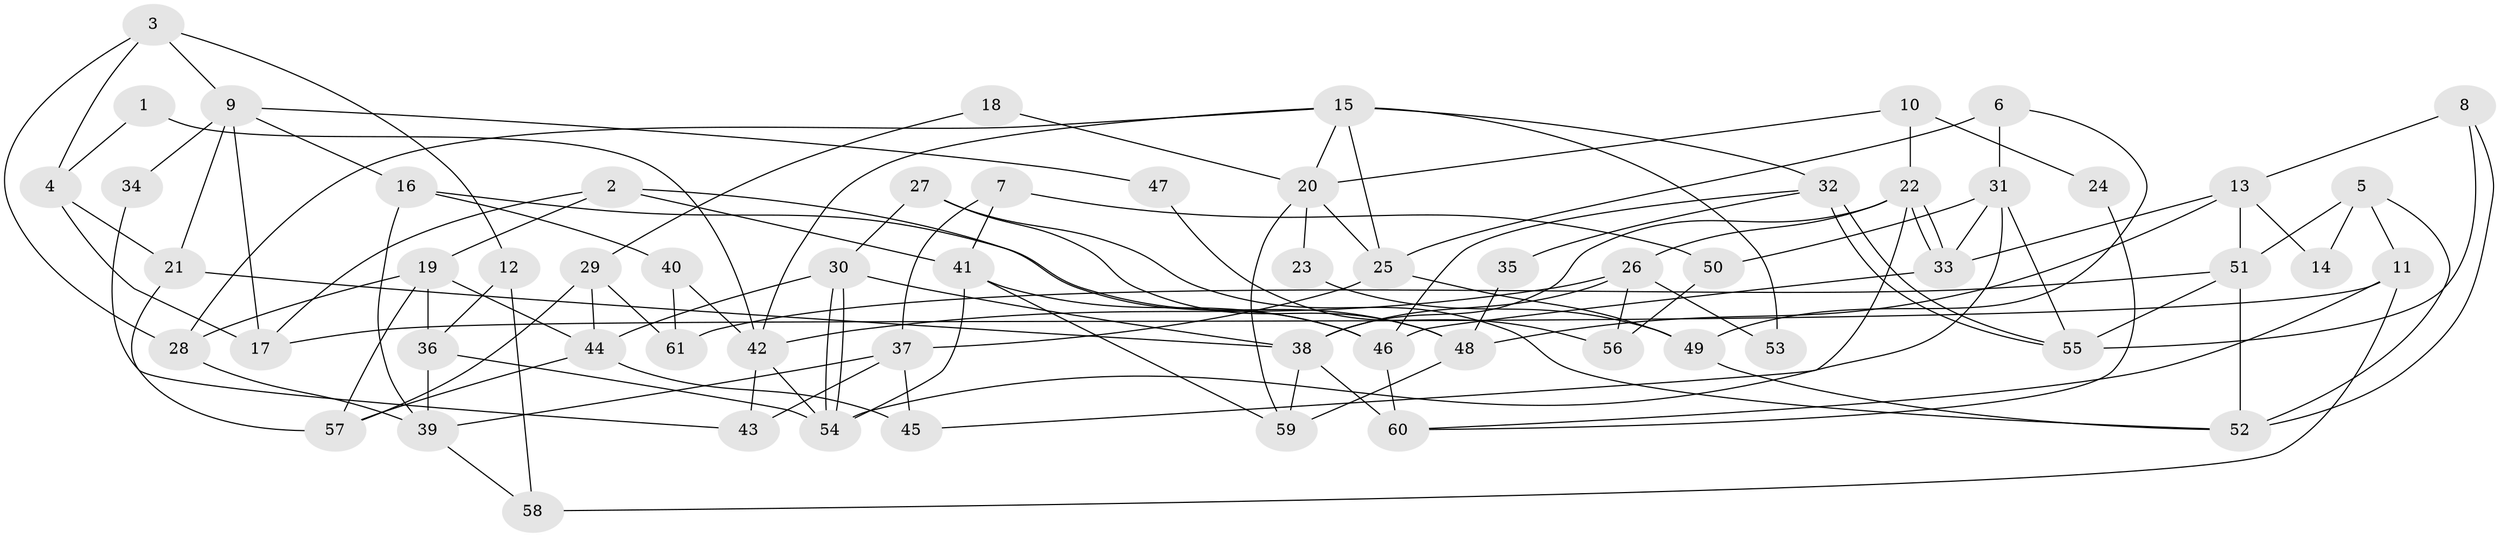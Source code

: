 // coarse degree distribution, {4: 0.10810810810810811, 5: 0.1891891891891892, 6: 0.13513513513513514, 3: 0.1891891891891892, 7: 0.21621621621621623, 8: 0.05405405405405406, 2: 0.10810810810810811}
// Generated by graph-tools (version 1.1) at 2025/52/02/27/25 19:52:03]
// undirected, 61 vertices, 122 edges
graph export_dot {
graph [start="1"]
  node [color=gray90,style=filled];
  1;
  2;
  3;
  4;
  5;
  6;
  7;
  8;
  9;
  10;
  11;
  12;
  13;
  14;
  15;
  16;
  17;
  18;
  19;
  20;
  21;
  22;
  23;
  24;
  25;
  26;
  27;
  28;
  29;
  30;
  31;
  32;
  33;
  34;
  35;
  36;
  37;
  38;
  39;
  40;
  41;
  42;
  43;
  44;
  45;
  46;
  47;
  48;
  49;
  50;
  51;
  52;
  53;
  54;
  55;
  56;
  57;
  58;
  59;
  60;
  61;
  1 -- 4;
  1 -- 42;
  2 -- 46;
  2 -- 41;
  2 -- 17;
  2 -- 19;
  3 -- 4;
  3 -- 28;
  3 -- 9;
  3 -- 12;
  4 -- 21;
  4 -- 17;
  5 -- 11;
  5 -- 51;
  5 -- 14;
  5 -- 52;
  6 -- 49;
  6 -- 31;
  6 -- 25;
  7 -- 37;
  7 -- 41;
  7 -- 50;
  8 -- 52;
  8 -- 13;
  8 -- 55;
  9 -- 21;
  9 -- 16;
  9 -- 17;
  9 -- 34;
  9 -- 47;
  10 -- 20;
  10 -- 22;
  10 -- 24;
  11 -- 17;
  11 -- 60;
  11 -- 58;
  12 -- 58;
  12 -- 36;
  13 -- 51;
  13 -- 33;
  13 -- 14;
  13 -- 48;
  15 -- 32;
  15 -- 20;
  15 -- 25;
  15 -- 28;
  15 -- 42;
  15 -- 53;
  16 -- 39;
  16 -- 40;
  16 -- 48;
  18 -- 29;
  18 -- 20;
  19 -- 57;
  19 -- 28;
  19 -- 36;
  19 -- 44;
  20 -- 25;
  20 -- 59;
  20 -- 23;
  21 -- 57;
  21 -- 38;
  22 -- 33;
  22 -- 33;
  22 -- 45;
  22 -- 26;
  22 -- 38;
  23 -- 49;
  24 -- 60;
  25 -- 37;
  25 -- 49;
  26 -- 42;
  26 -- 38;
  26 -- 53;
  26 -- 56;
  27 -- 48;
  27 -- 30;
  27 -- 52;
  28 -- 39;
  29 -- 61;
  29 -- 44;
  29 -- 57;
  30 -- 38;
  30 -- 54;
  30 -- 54;
  30 -- 44;
  31 -- 55;
  31 -- 54;
  31 -- 33;
  31 -- 50;
  32 -- 46;
  32 -- 55;
  32 -- 55;
  32 -- 35;
  33 -- 46;
  34 -- 43;
  35 -- 48;
  36 -- 39;
  36 -- 54;
  37 -- 39;
  37 -- 43;
  37 -- 45;
  38 -- 59;
  38 -- 60;
  39 -- 58;
  40 -- 42;
  40 -- 61;
  41 -- 59;
  41 -- 54;
  41 -- 46;
  42 -- 54;
  42 -- 43;
  44 -- 45;
  44 -- 57;
  46 -- 60;
  47 -- 56;
  48 -- 59;
  49 -- 52;
  50 -- 56;
  51 -- 55;
  51 -- 52;
  51 -- 61;
}
